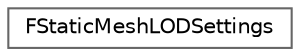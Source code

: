 digraph "Graphical Class Hierarchy"
{
 // INTERACTIVE_SVG=YES
 // LATEX_PDF_SIZE
  bgcolor="transparent";
  edge [fontname=Helvetica,fontsize=10,labelfontname=Helvetica,labelfontsize=10];
  node [fontname=Helvetica,fontsize=10,shape=box,height=0.2,width=0.4];
  rankdir="LR";
  Node0 [id="Node000000",label="FStaticMeshLODSettings",height=0.2,width=0.4,color="grey40", fillcolor="white", style="filled",URL="$de/d61/classFStaticMeshLODSettings.html",tooltip="Per-group LOD settings for static meshes."];
}
